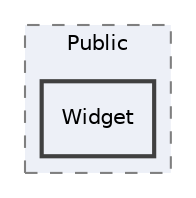 digraph "Source/GKAbility/Public/Widget"
{
 // LATEX_PDF_SIZE
  edge [fontname="Helvetica",fontsize="10",labelfontname="Helvetica",labelfontsize="10"];
  node [fontname="Helvetica",fontsize="10",shape=record];
  compound=true
  subgraph clusterdir_9b2858cc452508f4e514ff18cb2eb58e {
    graph [ bgcolor="#edf0f7", pencolor="grey50", style="filled,dashed,", label="Public", fontname="Helvetica", fontsize="10", URL="dir_9b2858cc452508f4e514ff18cb2eb58e.html"]
  dir_80ade32f5351aaaecf1e683e1b8a2155 [shape=box, label="Widget", style="filled,bold,", fillcolor="#edf0f7", color="grey25", URL="dir_80ade32f5351aaaecf1e683e1b8a2155.html"];
  }
}
